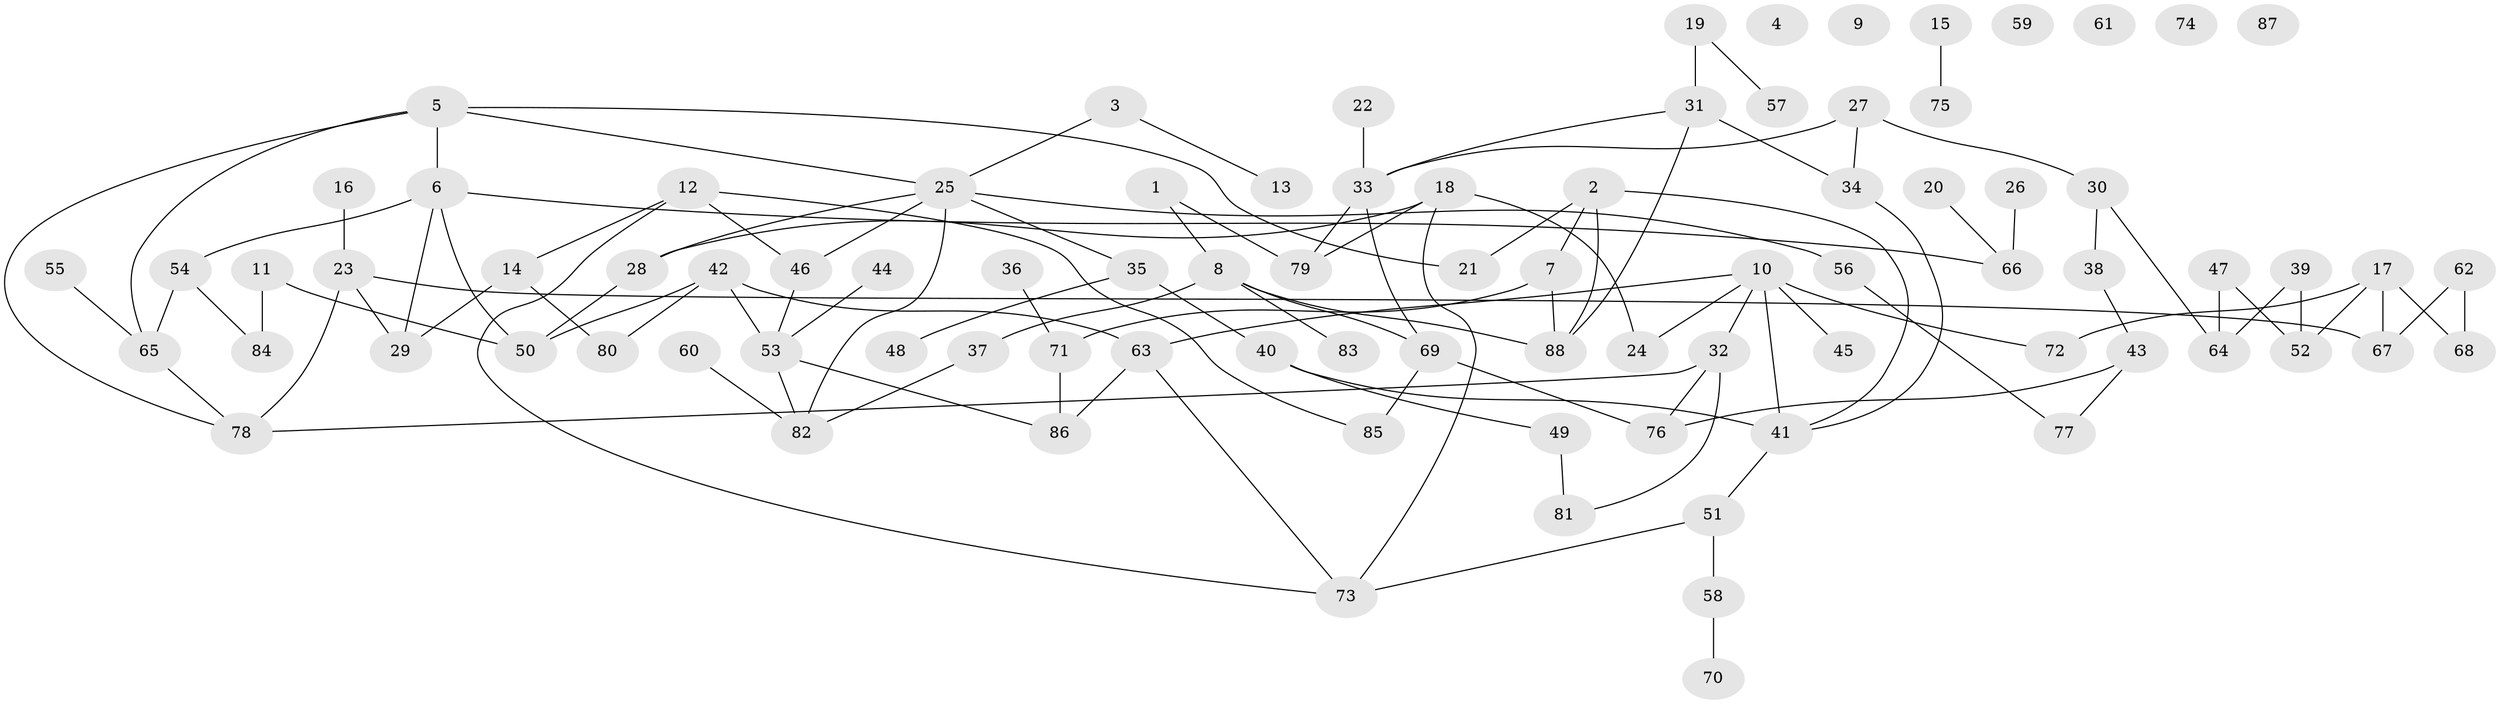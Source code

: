// coarse degree distribution, {1: 0.1891891891891892, 5: 0.16216216216216217, 3: 0.16216216216216217, 4: 0.10810810810810811, 6: 0.08108108108108109, 7: 0.08108108108108109, 2: 0.21621621621621623}
// Generated by graph-tools (version 1.1) at 2025/35/03/04/25 23:35:57]
// undirected, 88 vertices, 114 edges
graph export_dot {
  node [color=gray90,style=filled];
  1;
  2;
  3;
  4;
  5;
  6;
  7;
  8;
  9;
  10;
  11;
  12;
  13;
  14;
  15;
  16;
  17;
  18;
  19;
  20;
  21;
  22;
  23;
  24;
  25;
  26;
  27;
  28;
  29;
  30;
  31;
  32;
  33;
  34;
  35;
  36;
  37;
  38;
  39;
  40;
  41;
  42;
  43;
  44;
  45;
  46;
  47;
  48;
  49;
  50;
  51;
  52;
  53;
  54;
  55;
  56;
  57;
  58;
  59;
  60;
  61;
  62;
  63;
  64;
  65;
  66;
  67;
  68;
  69;
  70;
  71;
  72;
  73;
  74;
  75;
  76;
  77;
  78;
  79;
  80;
  81;
  82;
  83;
  84;
  85;
  86;
  87;
  88;
  1 -- 8;
  1 -- 79;
  2 -- 7;
  2 -- 21;
  2 -- 41;
  2 -- 88;
  3 -- 13;
  3 -- 25;
  5 -- 6;
  5 -- 21;
  5 -- 25;
  5 -- 65;
  5 -- 78;
  6 -- 29;
  6 -- 50;
  6 -- 54;
  6 -- 66;
  7 -- 71;
  7 -- 88;
  8 -- 37;
  8 -- 69;
  8 -- 83;
  8 -- 88;
  10 -- 24;
  10 -- 32;
  10 -- 41;
  10 -- 45;
  10 -- 63;
  10 -- 72;
  11 -- 50;
  11 -- 84;
  12 -- 14;
  12 -- 46;
  12 -- 73;
  12 -- 85;
  14 -- 29;
  14 -- 80;
  15 -- 75;
  16 -- 23;
  17 -- 52;
  17 -- 67;
  17 -- 68;
  17 -- 72;
  18 -- 24;
  18 -- 28;
  18 -- 73;
  18 -- 79;
  19 -- 31;
  19 -- 57;
  20 -- 66;
  22 -- 33;
  23 -- 29;
  23 -- 67;
  23 -- 78;
  25 -- 28;
  25 -- 35;
  25 -- 46;
  25 -- 56;
  25 -- 82;
  26 -- 66;
  27 -- 30;
  27 -- 33;
  27 -- 34;
  28 -- 50;
  30 -- 38;
  30 -- 64;
  31 -- 33;
  31 -- 34;
  31 -- 88;
  32 -- 76;
  32 -- 78;
  32 -- 81;
  33 -- 69;
  33 -- 79;
  34 -- 41;
  35 -- 40;
  35 -- 48;
  36 -- 71;
  37 -- 82;
  38 -- 43;
  39 -- 52;
  39 -- 64;
  40 -- 41;
  40 -- 49;
  41 -- 51;
  42 -- 50;
  42 -- 53;
  42 -- 63;
  42 -- 80;
  43 -- 76;
  43 -- 77;
  44 -- 53;
  46 -- 53;
  47 -- 52;
  47 -- 64;
  49 -- 81;
  51 -- 58;
  51 -- 73;
  53 -- 82;
  53 -- 86;
  54 -- 65;
  54 -- 84;
  55 -- 65;
  56 -- 77;
  58 -- 70;
  60 -- 82;
  62 -- 67;
  62 -- 68;
  63 -- 73;
  63 -- 86;
  65 -- 78;
  69 -- 76;
  69 -- 85;
  71 -- 86;
}
